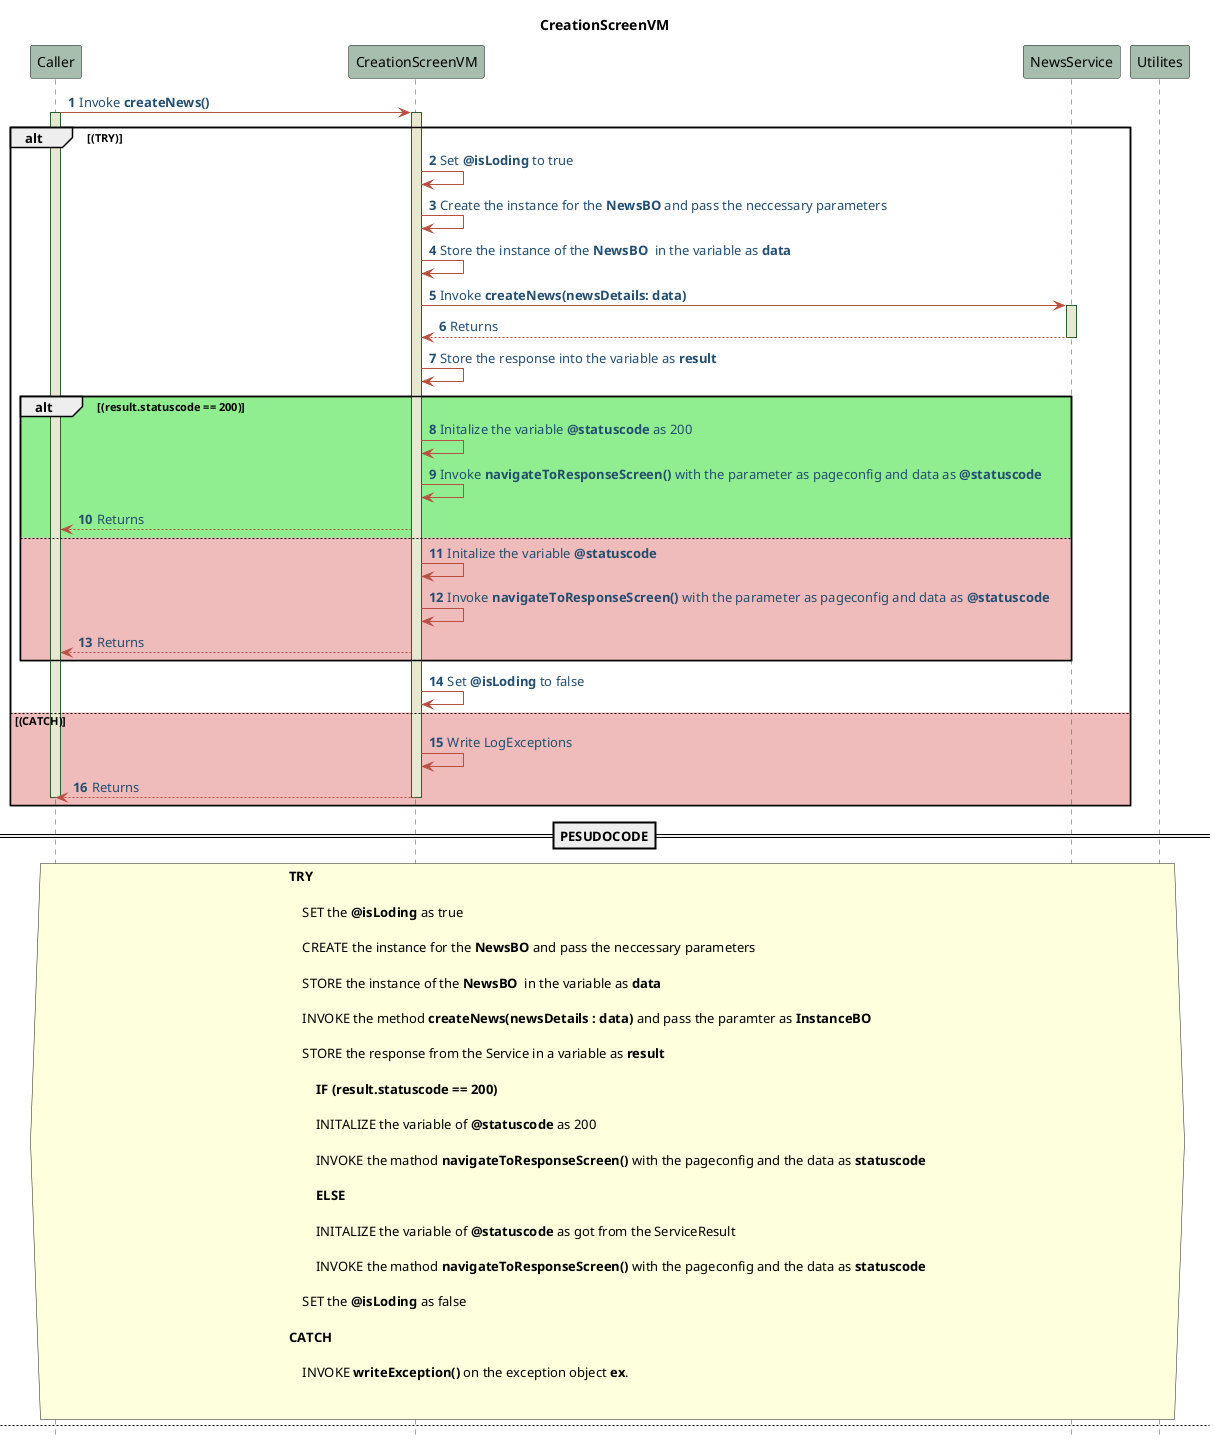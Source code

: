@startuml Diagram for the CreationScreenVM
!define POSITIVERESPONSE 90EE90
!define NEGATIVEERESPONSE EFBBBB
!define NUETRALRESPONSE F2DC79

skinparam sequence{
    ParticipantBackgroundColor #A7BEAE
    LifeLineBackgroundColor #E7E8D1
    LifeLineBorderColor #2C5F2D
    ActorBackgroundColor #FC766AFF
    ActorBorderColor #FC766AFF
    ArrowColor #B85042
    ArrowFontColor #234E70

}
title CreationScreenVM
autonumber 1
hide footbox
participant Caller as c
participant CreationScreenVM as hv
Participant NewsService as ns
participant Utilites as ut

c->hv:Invoke **createNews()**
activate c
activate hv
alt  (TRY)
hv->hv:Set **@isLoding** to true
hv->hv:Create the instance for the **NewsBO** and pass the neccessary parameters
hv->hv:Store the instance of the **NewsBO**  in the variable as **data**
hv->ns:Invoke **createNews(newsDetails: data)**
activate ns
ns-->hv:Returns
deactivate ns
hv->hv:Store the response into the variable as **result**
alt #POSITIVERESPONSE (result.statuscode == 200)
hv->hv:Initalize the variable **@statuscode** as 200
hv->hv:Invoke **navigateToResponseScreen()** with the parameter as pageconfig and data as **@statuscode**
hv-->c:Returns
else #NEGATIVEERESPONSE
hv->hv:Initalize the variable **@statuscode** 
hv->hv:Invoke **navigateToResponseScreen()** with the parameter as pageconfig and data as **@statuscode**
hv-->c:Returns
end
hv->hv:Set **@isLoding** to false
else #NEGATIVEERESPONSE (CATCH)
hv->hv:Write LogExceptions
hv-->c:Returns
deactivate hv
deactivate c
end

==PESUDOCODE==
hnote across
    **TRY**

        SET the **@isLoding** as true

        CREATE the instance for the **NewsBO** and pass the neccessary parameters

        STORE the instance of the **NewsBO**  in the variable as **data**

        INVOKE the method **createNews(newsDetails : data)** and pass the paramter as **InstanceBO**

        STORE the response from the Service in a variable as **result**

            **IF (result.statuscode == 200)**

            INITALIZE the variable of **@statuscode** as 200

            INVOKE the mathod **navigateToResponseScreen()** with the pageconfig and the data as **statuscode**

            **ELSE**
            
            INITALIZE the variable of **@statuscode** as got from the ServiceResult

            INVOKE the mathod **navigateToResponseScreen()** with the pageconfig and the data as **statuscode**

        SET the **@isLoding** as false

    **CATCH**

        INVOKE **writeException()** on the exception object **ex**.


endnote


newpage
autonumber 1
hide footbox
c->hv:Invoke **onTitleChanged(title : String)**
activate c 
activate hv
alt  (TRY)
hv->hv:Set the **title** to **@title** variable
hv->hv:Add the **textFeild** data as **@title** to the **textFeildStream**
hv-->c:Returns
else #NEGATIVEERESPONSE  (CATCH)
hv->hv:Write LogExceptions
hv-->c:Returns
deactivate hv
deactivate c
end

==PESUDOCODE==
hnote across
      **TRY**

        SET the **title** to **@title** variable

        Add the **textFeild** data as **@title** to the **textFeildStream**
        
    **CATCH**
    
        INVOKE **writeException()** on the exception object **ex**.


endnote


newpage
autonumber 1
hide footbox
c->hv:Invoke **onDescriptionChanged(description : String)**
activate c 
activate hv
alt  (TRY)
hv->hv:Set the **description** to **@description** variable
hv->hv:Add the **textFeild** data as **@description** to the **textFeildStream**
hv-->c:Returns
else #NEGATIVEERESPONSE  (CATCH)
hv->hv:Write LogExceptions
hv-->c:Returns
deactivate hv
deactivate c
end

==PESUDOCODE==
hnote across
    **TRY**

        SET the **description** to **@description** variable
        
        ADD the Textfeild data for **@description** to the TextfeildStream
        
    **CATCH**
    
        INVOKE **writeException()** on the exception object **ex**.


endnote


newpage
autonumber 1
hide footbox
c->hv:Invoke **onDateChanged(date : DateTime)**
activate c 
activate hv
alt  (TRY)
hv->ut:Invoke **formate(date : DateTime)**
activate ut
ut-->hv:Returns the formated date
deactivate ut
hv->hv:Set the **date** to **@date** variable
hv->hv: Add the Textfeild data for **@date** to the TextfeildStream
hv-->c:Returns
else #NEGATIVEERESPONSE  (CATCH)
hv->hv:Write LogExceptions
hv-->c:Returns
deactivate hv
deactivate c
end

==PESUDOCODE==
hnote across
     **TRY**

        INVOKE the method **formate(date : DateTime)** in the utilites

        SET the **date** to **@date** variable

        ADD the Textfeild data for **@date** to the TextfeildStream

        
    **CATCH**

        INVOKE **writeException()** on the exception object **ex**.

endnote


newpage
autonumber 1
hide footbox
c->hv:Invoke **onCategoryChanged(category : Category)**
activate c 
activate hv
alt  (TRY)
hv->hv:Set the **category** to **@category** variable
hv->hv:Add the Textfeild data for **@category** to the TextfeildStream
hv-->c:Returns
else #NEGATIVEERESPONSE  (CATCH)
hv->hv:Write LogExceptions
hv-->c:Returns
deactivate hv
deactivate c
end

==PESUDOCODE==
hnote across
    **TRY**

        SET the **category** to **@category** variable

        ADD the Textfeild data for **@category** to the TextfeildStream
        
    **CATCH**

        INVOKE **writeException()** on the exception object **ex**.

endnote


newpage 
autonumber 1
hide footbox
c->hv:Invoke **navigateToResponseScreen()**
activate c
activate hv
alt  (TRY)
hv->hv:Add **NavigatorPush** on the **NavigationStream**
hv-->c:Returns
else #NEGATIVEERESPONSE  (CATCH)
hv->hv:Write LogExceptions
hv-->c:Returns
deactivate hv
deactivate c
end

==PESUDOCODE==
hnote across
    **TRY**
    
        ADD the **NavigatorPush** on the **NavigationStream**
      
    **CATCH**
    
        INVOKE **writeException()** on the exception object **ex**.



endnote

newpage 
autonumber 1
hide footbox
c->hv:Invoke **navigateToHomeScreen()**
activate c
activate hv
alt  (TRY)
hv->hv:Add **NavigatorPop** on the **NavigationStream**
hv-->c:Returns
else #NEGATIVEERESPONSE  (CATCH)
hv->hv:Write LogExceptions
hv-->c:Returns
deactivate hv
deactivate c
end

==PESUDOCODE==
hnote across
    **TRY**

        ADD the **NavigatorPop** on the **NavigationStream**
        
    **CATCH**

         INVOKE **writeException()** on the exception object **ex**.


endnote

@enduml